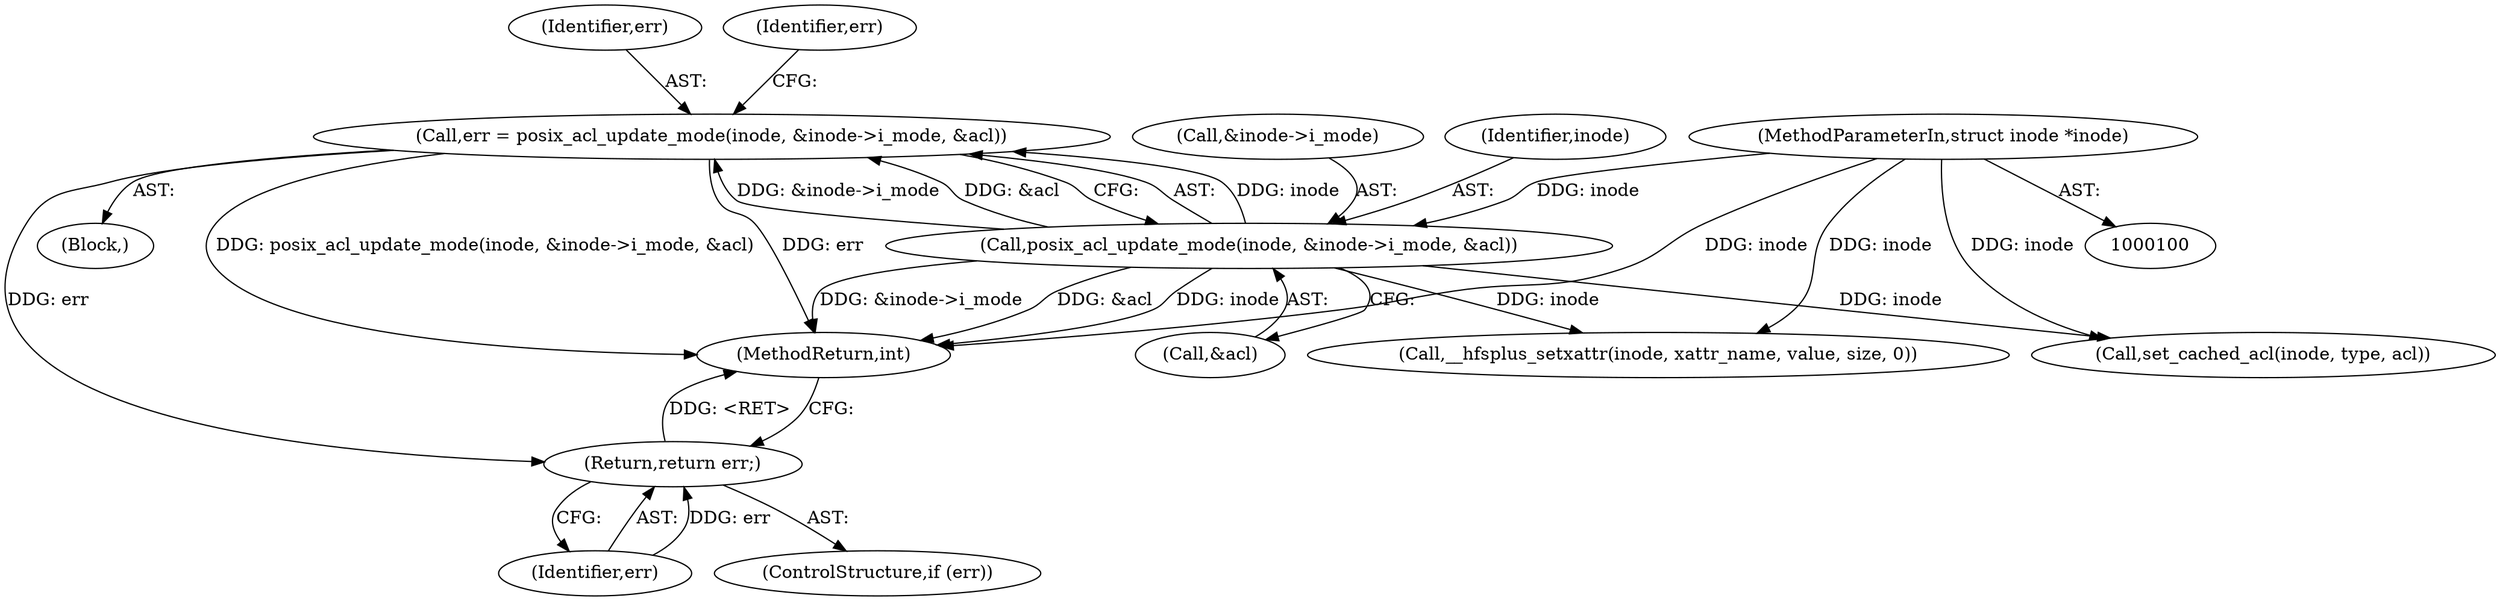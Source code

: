 digraph "0_linux_073931017b49d9458aa351605b43a7e34598caef_6@API" {
"1000132" [label="(Call,err = posix_acl_update_mode(inode, &inode->i_mode, &acl))"];
"1000134" [label="(Call,posix_acl_update_mode(inode, &inode->i_mode, &acl))"];
"1000101" [label="(MethodParameterIn,struct inode *inode)"];
"1000144" [label="(Return,return err;)"];
"1000230" [label="(Call,set_cached_acl(inode, type, acl))"];
"1000133" [label="(Identifier,err)"];
"1000134" [label="(Call,posix_acl_update_mode(inode, &inode->i_mode, &acl))"];
"1000132" [label="(Call,err = posix_acl_update_mode(inode, &inode->i_mode, &acl))"];
"1000131" [label="(Block,)"];
"1000140" [label="(Call,&acl)"];
"1000145" [label="(Identifier,err)"];
"1000142" [label="(ControlStructure,if (err))"];
"1000101" [label="(MethodParameterIn,struct inode *inode)"];
"1000236" [label="(MethodReturn,int)"];
"1000136" [label="(Call,&inode->i_mode)"];
"1000135" [label="(Identifier,inode)"];
"1000216" [label="(Call,__hfsplus_setxattr(inode, xattr_name, value, size, 0))"];
"1000143" [label="(Identifier,err)"];
"1000144" [label="(Return,return err;)"];
"1000132" -> "1000131"  [label="AST: "];
"1000132" -> "1000134"  [label="CFG: "];
"1000133" -> "1000132"  [label="AST: "];
"1000134" -> "1000132"  [label="AST: "];
"1000143" -> "1000132"  [label="CFG: "];
"1000132" -> "1000236"  [label="DDG: posix_acl_update_mode(inode, &inode->i_mode, &acl)"];
"1000132" -> "1000236"  [label="DDG: err"];
"1000134" -> "1000132"  [label="DDG: inode"];
"1000134" -> "1000132"  [label="DDG: &inode->i_mode"];
"1000134" -> "1000132"  [label="DDG: &acl"];
"1000132" -> "1000144"  [label="DDG: err"];
"1000134" -> "1000140"  [label="CFG: "];
"1000135" -> "1000134"  [label="AST: "];
"1000136" -> "1000134"  [label="AST: "];
"1000140" -> "1000134"  [label="AST: "];
"1000134" -> "1000236"  [label="DDG: &acl"];
"1000134" -> "1000236"  [label="DDG: inode"];
"1000134" -> "1000236"  [label="DDG: &inode->i_mode"];
"1000101" -> "1000134"  [label="DDG: inode"];
"1000134" -> "1000216"  [label="DDG: inode"];
"1000134" -> "1000230"  [label="DDG: inode"];
"1000101" -> "1000100"  [label="AST: "];
"1000101" -> "1000236"  [label="DDG: inode"];
"1000101" -> "1000216"  [label="DDG: inode"];
"1000101" -> "1000230"  [label="DDG: inode"];
"1000144" -> "1000142"  [label="AST: "];
"1000144" -> "1000145"  [label="CFG: "];
"1000145" -> "1000144"  [label="AST: "];
"1000236" -> "1000144"  [label="CFG: "];
"1000144" -> "1000236"  [label="DDG: <RET>"];
"1000145" -> "1000144"  [label="DDG: err"];
}
